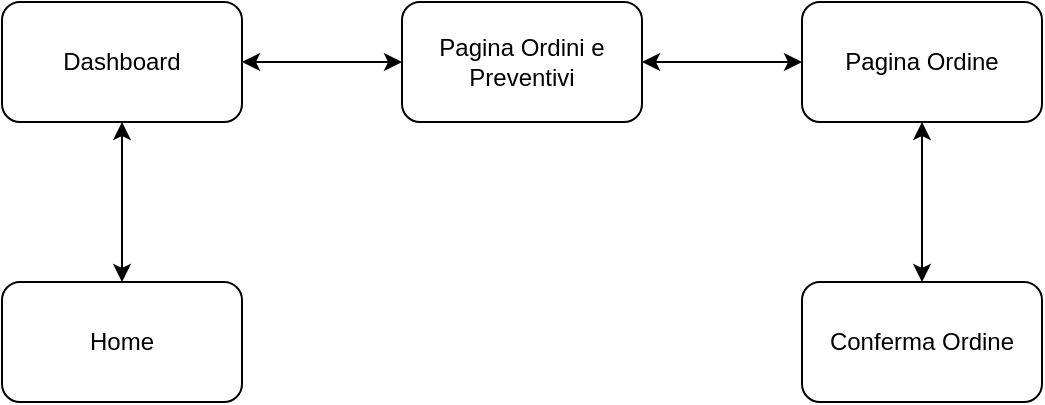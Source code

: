 <mxfile version="13.9.9" type="device"><diagram id="BOhLPvf3C6RuJi-qORHt" name="Pagina-1"><mxGraphModel dx="1086" dy="806" grid="1" gridSize="10" guides="1" tooltips="1" connect="1" arrows="1" fold="1" page="1" pageScale="1" pageWidth="827" pageHeight="1169" math="0" shadow="0"><root><mxCell id="0"/><mxCell id="1" parent="0"/><mxCell id="3sYuy4cCXxGcHRygzoOR-1" value="Home" style="rounded=1;whiteSpace=wrap;html=1;" parent="1" vertex="1"><mxGeometry x="350" y="380" width="120" height="60" as="geometry"/></mxCell><mxCell id="3sYuy4cCXxGcHRygzoOR-2" value="Dashboard" style="whiteSpace=wrap;html=1;rounded=1;" parent="1" vertex="1"><mxGeometry x="350" y="240" width="120" height="60" as="geometry"/></mxCell><mxCell id="3sYuy4cCXxGcHRygzoOR-4" value="" style="endArrow=classic;startArrow=classic;html=1;entryX=0.5;entryY=1;entryDx=0;entryDy=0;exitX=0.5;exitY=0;exitDx=0;exitDy=0;" parent="1" source="3sYuy4cCXxGcHRygzoOR-1" target="3sYuy4cCXxGcHRygzoOR-2" edge="1"><mxGeometry width="50" height="50" relative="1" as="geometry"><mxPoint x="400" y="380" as="sourcePoint"/><mxPoint x="450" y="330" as="targetPoint"/></mxGeometry></mxCell><mxCell id="3sYuy4cCXxGcHRygzoOR-5" value="Pagina Ordini e Preventivi" style="whiteSpace=wrap;html=1;rounded=1;" parent="1" vertex="1"><mxGeometry x="550" y="240" width="120" height="60" as="geometry"/></mxCell><mxCell id="3sYuy4cCXxGcHRygzoOR-7" value="" style="endArrow=classic;startArrow=classic;html=1;entryX=0;entryY=0.5;entryDx=0;entryDy=0;exitX=1;exitY=0.5;exitDx=0;exitDy=0;" parent="1" source="3sYuy4cCXxGcHRygzoOR-2" target="3sYuy4cCXxGcHRygzoOR-5" edge="1"><mxGeometry width="50" height="50" relative="1" as="geometry"><mxPoint x="390" y="440" as="sourcePoint"/><mxPoint x="540" y="280" as="targetPoint"/></mxGeometry></mxCell><mxCell id="3sYuy4cCXxGcHRygzoOR-10" value="Pagina Ordine" style="whiteSpace=wrap;html=1;rounded=1;" parent="1" vertex="1"><mxGeometry x="750" y="240" width="120" height="60" as="geometry"/></mxCell><mxCell id="3sYuy4cCXxGcHRygzoOR-12" value="Conferma Ordine" style="whiteSpace=wrap;html=1;rounded=1;" parent="1" vertex="1"><mxGeometry x="750" y="380" width="120" height="60" as="geometry"/></mxCell><mxCell id="3sYuy4cCXxGcHRygzoOR-14" value="" style="endArrow=classic;startArrow=classic;html=1;entryX=0;entryY=0.5;entryDx=0;entryDy=0;exitX=1;exitY=0.5;exitDx=0;exitDy=0;" parent="1" source="3sYuy4cCXxGcHRygzoOR-5" target="3sYuy4cCXxGcHRygzoOR-10" edge="1"><mxGeometry width="50" height="50" relative="1" as="geometry"><mxPoint x="590" y="470" as="sourcePoint"/><mxPoint x="640" y="420" as="targetPoint"/></mxGeometry></mxCell><mxCell id="3sYuy4cCXxGcHRygzoOR-15" value="" style="endArrow=classic;startArrow=classic;html=1;entryX=0.5;entryY=1;entryDx=0;entryDy=0;exitX=0.5;exitY=0;exitDx=0;exitDy=0;" parent="1" source="3sYuy4cCXxGcHRygzoOR-12" target="3sYuy4cCXxGcHRygzoOR-10" edge="1"><mxGeometry width="50" height="50" relative="1" as="geometry"><mxPoint x="450" y="550" as="sourcePoint"/><mxPoint x="500" y="500" as="targetPoint"/></mxGeometry></mxCell></root></mxGraphModel></diagram></mxfile>